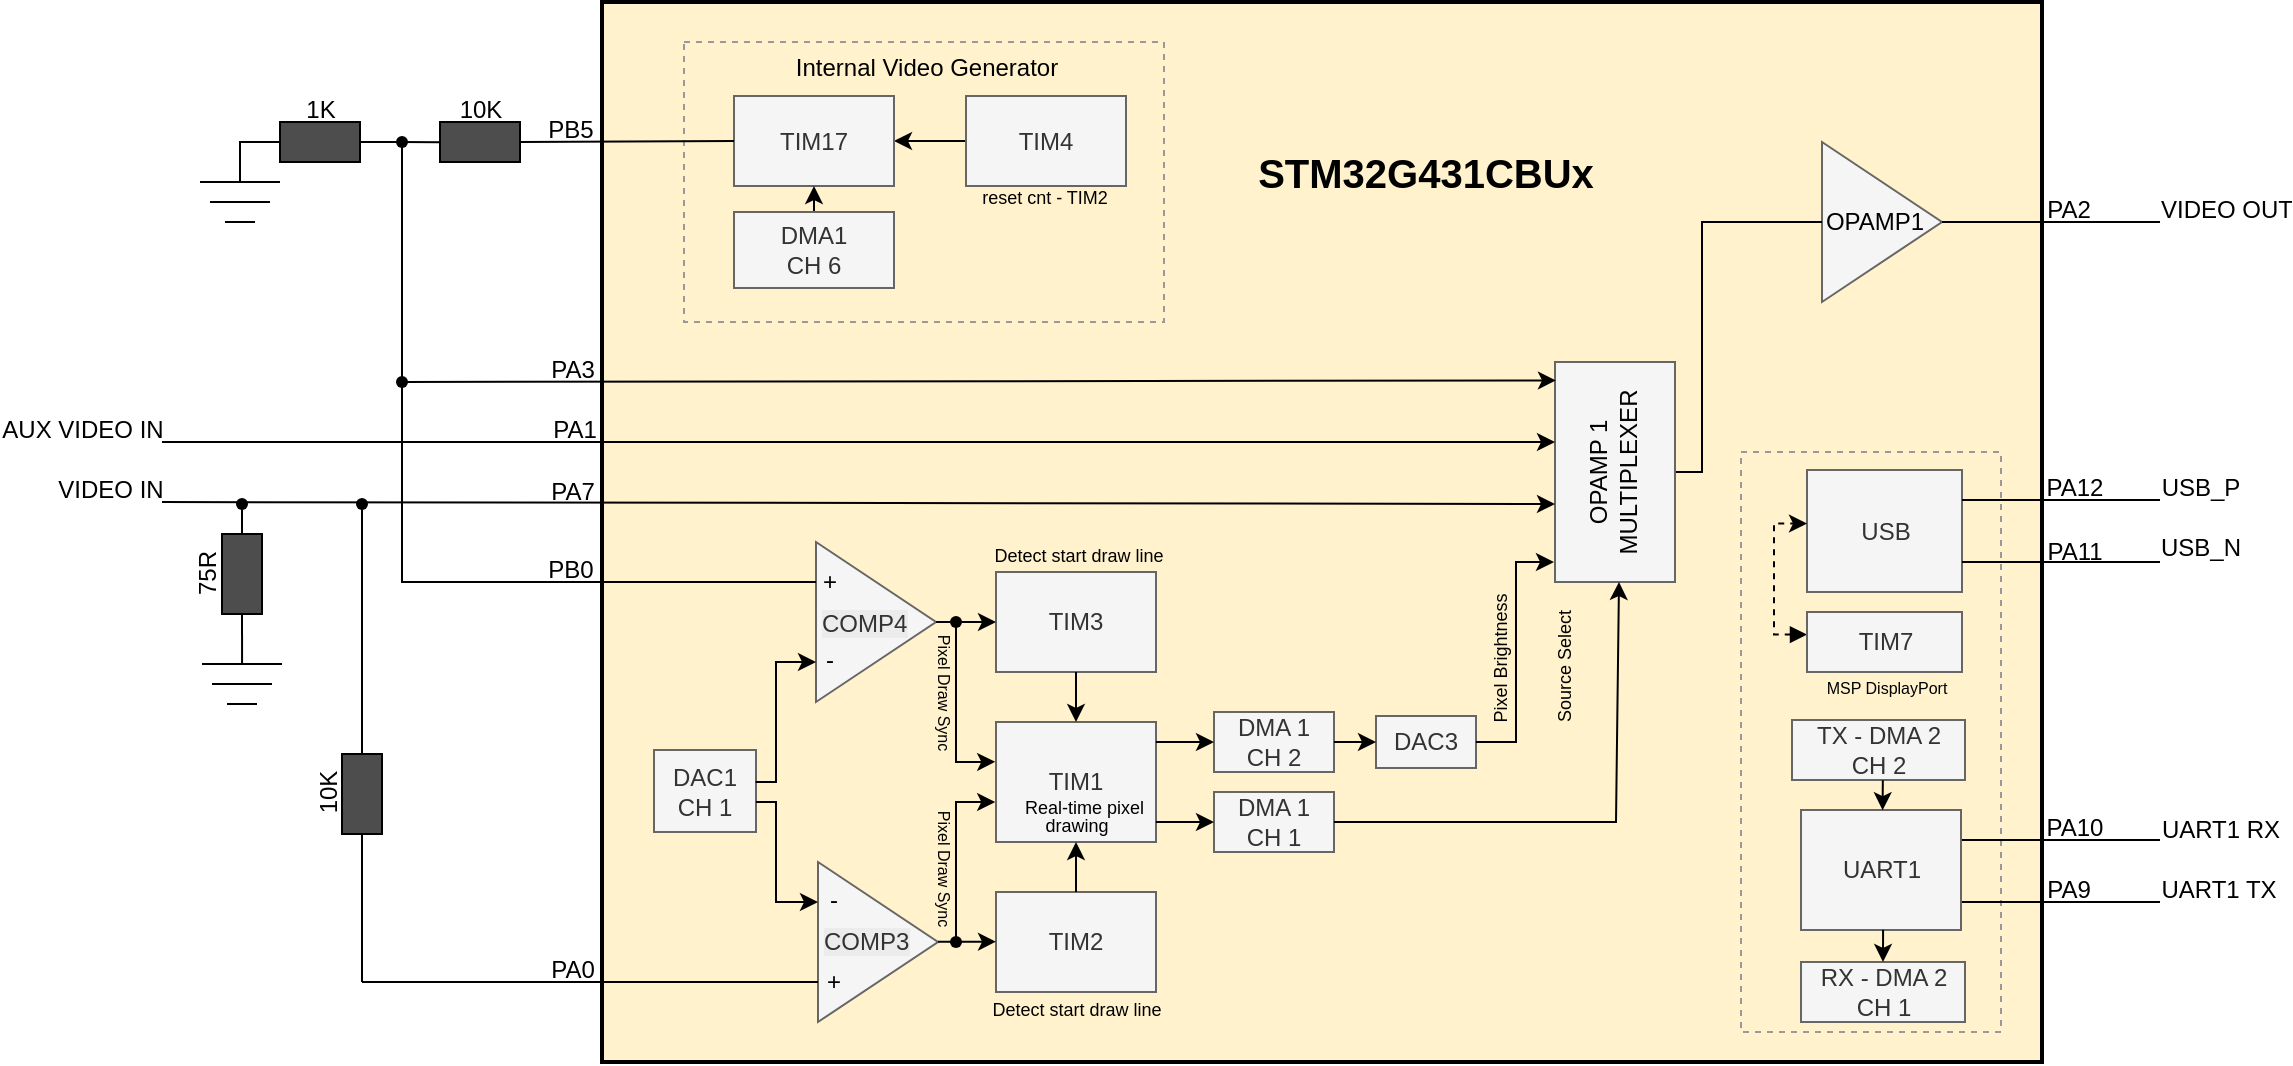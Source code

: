 <mxfile version="28.0.7">
  <diagram name="Сторінка-1" id="RnoYEenXZhXRbXLt9MHL">
    <mxGraphModel dx="1393" dy="711" grid="1" gridSize="10" guides="1" tooltips="1" connect="1" arrows="1" fold="1" page="1" pageScale="1" pageWidth="1169" pageHeight="827" math="0" shadow="0">
      <root>
        <mxCell id="0" />
        <mxCell id="1" parent="0" />
        <mxCell id="lM7Crb1KmYQz_rOv0DsI-85" value="" style="verticalLabelPosition=bottom;verticalAlign=top;html=1;shape=mxgraph.basic.rect;fillColor2=none;strokeWidth=2;size=20;indent=5;fillColor=#fff2cc;strokeColor=default;perimeterSpacing=1;" vertex="1" parent="1">
          <mxGeometry x="309" y="138" width="720" height="530" as="geometry" />
        </mxCell>
        <mxCell id="0qftwhGHWoB4iPAlN3Ee-2" value="&lt;font style=&quot;color: rgb(0, 0, 0); font-size: 20px;&quot;&gt;&lt;b style=&quot;&quot;&gt;STM32G431CBUx&lt;/b&gt;&lt;/font&gt;" style="text;html=1;align=center;verticalAlign=middle;whiteSpace=wrap;rounded=0;" parent="1" vertex="1">
          <mxGeometry x="691" y="208" width="60" height="30" as="geometry" />
        </mxCell>
        <mxCell id="0qftwhGHWoB4iPAlN3Ee-121" value="" style="triangle;whiteSpace=wrap;html=1;fillColor=#f5f5f5;fontColor=#333333;strokeColor=#666666;" parent="1" vertex="1">
          <mxGeometry x="919" y="208" width="60" height="80" as="geometry" />
        </mxCell>
        <mxCell id="0qftwhGHWoB4iPAlN3Ee-122" value="" style="triangle;whiteSpace=wrap;html=1;fillColor=#f5f5f5;fontColor=#333333;strokeColor=#666666;" parent="1" vertex="1">
          <mxGeometry x="416" y="408" width="60" height="80" as="geometry" />
        </mxCell>
        <mxCell id="0qftwhGHWoB4iPAlN3Ee-123" value="" style="triangle;whiteSpace=wrap;html=1;fillColor=#f5f5f5;fontColor=#333333;strokeColor=#666666;" parent="1" vertex="1">
          <mxGeometry x="417" y="568" width="60" height="80" as="geometry" />
        </mxCell>
        <mxCell id="0qftwhGHWoB4iPAlN3Ee-124" value="DAC1&lt;br&gt;CH 1" style="rounded=0;whiteSpace=wrap;html=1;fillColor=#f5f5f5;fontColor=#333333;strokeColor=#666666;" parent="1" vertex="1">
          <mxGeometry x="335" y="512" width="51" height="41" as="geometry" />
        </mxCell>
        <mxCell id="0qftwhGHWoB4iPAlN3Ee-125" value="" style="rounded=0;whiteSpace=wrap;html=1;fillColor=#f5f5f5;fontColor=#333333;strokeColor=#666666;" parent="1" vertex="1">
          <mxGeometry x="785.5" y="318" width="60" height="110" as="geometry" />
        </mxCell>
        <mxCell id="0qftwhGHWoB4iPAlN3Ee-126" value="TIM1" style="rounded=0;whiteSpace=wrap;html=1;fillColor=#f5f5f5;fontColor=#333333;strokeColor=#666666;" parent="1" vertex="1">
          <mxGeometry x="506" y="498" width="80" height="60" as="geometry" />
        </mxCell>
        <mxCell id="0qftwhGHWoB4iPAlN3Ee-127" value="TIM2" style="rounded=0;whiteSpace=wrap;html=1;fillColor=#f5f5f5;fontColor=#333333;strokeColor=#666666;" parent="1" vertex="1">
          <mxGeometry x="506" y="583" width="80" height="50" as="geometry" />
        </mxCell>
        <mxCell id="0qftwhGHWoB4iPAlN3Ee-128" value="TIM3" style="rounded=0;whiteSpace=wrap;html=1;fillColor=#f5f5f5;fontColor=#333333;strokeColor=#666666;" parent="1" vertex="1">
          <mxGeometry x="506" y="423" width="80" height="50" as="geometry" />
        </mxCell>
        <mxCell id="0qftwhGHWoB4iPAlN3Ee-129" value="&lt;font style=&quot;color: rgb(0, 0, 0);&quot;&gt;OPAMP 1 MULTIPLEXER&lt;/font&gt;" style="text;html=1;align=center;verticalAlign=middle;whiteSpace=wrap;rounded=0;rotation=-90;" parent="1" vertex="1">
          <mxGeometry x="773" y="358" width="83" height="30" as="geometry" />
        </mxCell>
        <mxCell id="0qftwhGHWoB4iPAlN3Ee-130" value="DMA 1&lt;br&gt;CH 1" style="rounded=0;whiteSpace=wrap;html=1;fillColor=#f5f5f5;fontColor=#333333;strokeColor=#666666;" parent="1" vertex="1">
          <mxGeometry x="615" y="533" width="60" height="30" as="geometry" />
        </mxCell>
        <mxCell id="0qftwhGHWoB4iPAlN3Ee-131" value="DMA 1&lt;br&gt;CH 2" style="rounded=0;whiteSpace=wrap;html=1;fillColor=#f5f5f5;fontColor=#333333;strokeColor=#666666;" parent="1" vertex="1">
          <mxGeometry x="615" y="493" width="60" height="30" as="geometry" />
        </mxCell>
        <mxCell id="0qftwhGHWoB4iPAlN3Ee-134" value="&lt;span style=&quot;color: rgb(51, 51, 51); font-family: Helvetica; font-size: 12px; font-style: normal; font-variant-ligatures: normal; font-variant-caps: normal; font-weight: 400; letter-spacing: normal; orphans: 2; text-align: center; text-indent: 0px; text-transform: none; widows: 2; word-spacing: 0px; -webkit-text-stroke-width: 0px; white-space: normal; background-color: rgb(236, 236, 236); text-decoration-thickness: initial; text-decoration-style: initial; text-decoration-color: initial; display: inline !important; float: none;&quot;&gt;COMP3&lt;/span&gt;" style="text;whiteSpace=wrap;html=1;" parent="1" vertex="1">
          <mxGeometry x="418" y="594" width="50" height="30" as="geometry" />
        </mxCell>
        <mxCell id="0qftwhGHWoB4iPAlN3Ee-135" value="&lt;span style=&quot;color: rgb(51, 51, 51); font-family: Helvetica; font-size: 12px; font-style: normal; font-variant-ligatures: normal; font-variant-caps: normal; font-weight: 400; letter-spacing: normal; orphans: 2; text-align: center; text-indent: 0px; text-transform: none; widows: 2; word-spacing: 0px; -webkit-text-stroke-width: 0px; white-space: normal; background-color: rgb(236, 236, 236); text-decoration-thickness: initial; text-decoration-style: initial; text-decoration-color: initial; float: none; display: inline !important;&quot;&gt;COMP4&lt;/span&gt;" style="text;whiteSpace=wrap;html=1;" parent="1" vertex="1">
          <mxGeometry x="417" y="435" width="50" height="30" as="geometry" />
        </mxCell>
        <mxCell id="0qftwhGHWoB4iPAlN3Ee-136" value="&lt;font style=&quot;color: rgb(0, 0, 0); font-weight: normal; font-size: 12px;&quot;&gt;OPAMP1&lt;/font&gt;" style="text;strokeColor=none;fillColor=none;html=1;fontSize=24;fontStyle=1;verticalAlign=middle;align=center;" parent="1" vertex="1">
          <mxGeometry x="925" y="234" width="40" height="20" as="geometry" />
        </mxCell>
        <mxCell id="0qftwhGHWoB4iPAlN3Ee-137" value="" style="endArrow=classic;html=1;rounded=0;exitX=1;exitY=0.5;exitDx=0;exitDy=0;entryX=0;entryY=0.5;entryDx=0;entryDy=0;" parent="1" source="0qftwhGHWoB4iPAlN3Ee-122" target="0qftwhGHWoB4iPAlN3Ee-128" edge="1">
          <mxGeometry width="50" height="50" relative="1" as="geometry">
            <mxPoint x="537" y="548" as="sourcePoint" />
            <mxPoint x="557" y="478" as="targetPoint" />
          </mxGeometry>
        </mxCell>
        <mxCell id="0qftwhGHWoB4iPAlN3Ee-138" value="" style="endArrow=classic;html=1;rounded=0;exitX=1;exitY=0.5;exitDx=0;exitDy=0;entryX=0;entryY=0.5;entryDx=0;entryDy=0;" parent="1" edge="1">
          <mxGeometry width="50" height="50" relative="1" as="geometry">
            <mxPoint x="477" y="607.86" as="sourcePoint" />
            <mxPoint x="506" y="607.86" as="targetPoint" />
          </mxGeometry>
        </mxCell>
        <mxCell id="0qftwhGHWoB4iPAlN3Ee-142" value="" style="endArrow=classic;html=1;rounded=0;exitX=1;exitY=0.5;exitDx=0;exitDy=0;entryX=0;entryY=0.5;entryDx=0;entryDy=0;" parent="1" edge="1">
          <mxGeometry width="50" height="50" relative="1" as="geometry">
            <mxPoint x="586" y="508" as="sourcePoint" />
            <mxPoint x="615" y="508" as="targetPoint" />
            <Array as="points">
              <mxPoint x="606" y="508" />
            </Array>
          </mxGeometry>
        </mxCell>
        <mxCell id="0qftwhGHWoB4iPAlN3Ee-143" value="" style="endArrow=classic;html=1;rounded=0;exitX=1;exitY=0.5;exitDx=0;exitDy=0;entryX=0;entryY=0.5;entryDx=0;entryDy=0;" parent="1" edge="1">
          <mxGeometry width="50" height="50" relative="1" as="geometry">
            <mxPoint x="586" y="548" as="sourcePoint" />
            <mxPoint x="615" y="548" as="targetPoint" />
          </mxGeometry>
        </mxCell>
        <mxCell id="0qftwhGHWoB4iPAlN3Ee-144" value="DAC3" style="rounded=0;whiteSpace=wrap;html=1;fillColor=#f5f5f5;fontColor=#333333;strokeColor=#666666;" parent="1" vertex="1">
          <mxGeometry x="696" y="495" width="50" height="26" as="geometry" />
        </mxCell>
        <mxCell id="lM7Crb1KmYQz_rOv0DsI-1" style="edgeStyle=orthogonalEdgeStyle;rounded=0;orthogonalLoop=1;jettySize=auto;html=1;entryX=0;entryY=0.5;entryDx=0;entryDy=0;endArrow=none;startFill=1;startArrow=classic;strokeColor=#000000;" edge="1" parent="1" source="lM7Crb1KmYQz_rOv0DsI-3" target="lM7Crb1KmYQz_rOv0DsI-6">
          <mxGeometry relative="1" as="geometry" />
        </mxCell>
        <mxCell id="lM7Crb1KmYQz_rOv0DsI-2" value="" style="rounded=0;whiteSpace=wrap;html=1;fillColor=none;strokeColor=#999999;dashed=1;" vertex="1" parent="1">
          <mxGeometry x="350" y="158" width="240" height="140" as="geometry" />
        </mxCell>
        <mxCell id="lM7Crb1KmYQz_rOv0DsI-3" value="TIM17" style="rounded=0;whiteSpace=wrap;html=1;fillColor=#f5f5f5;fontColor=#333333;strokeColor=#666666;" vertex="1" parent="1">
          <mxGeometry x="375" y="185" width="80" height="45" as="geometry" />
        </mxCell>
        <mxCell id="lM7Crb1KmYQz_rOv0DsI-4" value="&lt;font style=&quot;color: rgb(0, 0, 0); font-weight: normal; font-size: 12px;&quot;&gt;Internal Video Generator&lt;/font&gt;" style="text;strokeColor=none;fillColor=none;html=1;fontSize=24;fontStyle=1;verticalAlign=middle;align=center;" vertex="1" parent="1">
          <mxGeometry x="451" y="157" width="40" height="20" as="geometry" />
        </mxCell>
        <mxCell id="lM7Crb1KmYQz_rOv0DsI-6" value="TIM4" style="rounded=0;whiteSpace=wrap;html=1;fillColor=#f5f5f5;fontColor=#333333;strokeColor=#666666;" vertex="1" parent="1">
          <mxGeometry x="491" y="185" width="80" height="45" as="geometry" />
        </mxCell>
        <mxCell id="lM7Crb1KmYQz_rOv0DsI-9" value="&lt;div&gt;&lt;font style=&quot;font-size: 9px;&quot; color=&quot;#000000&quot;&gt;&lt;span style=&quot;font-weight: 400;&quot;&gt;reset cnt - TIM2&lt;/span&gt;&lt;/font&gt;&lt;/div&gt;" style="text;strokeColor=none;fillColor=none;html=1;fontSize=24;fontStyle=1;verticalAlign=middle;align=center;rotation=0;" vertex="1" parent="1">
          <mxGeometry x="475" y="222" width="110" height="18" as="geometry" />
        </mxCell>
        <mxCell id="lM7Crb1KmYQz_rOv0DsI-10" style="edgeStyle=orthogonalEdgeStyle;rounded=0;orthogonalLoop=1;jettySize=auto;html=1;exitX=0.5;exitY=0;exitDx=0;exitDy=0;entryX=0.5;entryY=1;entryDx=0;entryDy=0;strokeColor=#000000;" edge="1" parent="1" source="lM7Crb1KmYQz_rOv0DsI-11" target="lM7Crb1KmYQz_rOv0DsI-3">
          <mxGeometry relative="1" as="geometry" />
        </mxCell>
        <mxCell id="lM7Crb1KmYQz_rOv0DsI-11" value="DMA1&lt;br&gt;CH 6" style="rounded=0;whiteSpace=wrap;html=1;fillColor=#f5f5f5;fontColor=#333333;strokeColor=#666666;" vertex="1" parent="1">
          <mxGeometry x="375" y="243" width="80" height="38" as="geometry" />
        </mxCell>
        <mxCell id="lM7Crb1KmYQz_rOv0DsI-12" style="edgeStyle=orthogonalEdgeStyle;rounded=0;orthogonalLoop=1;jettySize=auto;html=1;exitX=0.5;exitY=0;exitDx=0;exitDy=0;strokeColor=#000000;endArrow=none;startFill=0;" edge="1" parent="1" source="lM7Crb1KmYQz_rOv0DsI-14">
          <mxGeometry relative="1" as="geometry">
            <mxPoint x="228" y="208.143" as="targetPoint" />
          </mxGeometry>
        </mxCell>
        <mxCell id="lM7Crb1KmYQz_rOv0DsI-13" style="edgeStyle=orthogonalEdgeStyle;rounded=0;orthogonalLoop=1;jettySize=auto;html=1;exitX=0.5;exitY=1;exitDx=0;exitDy=0;strokeColor=#000000;endArrow=none;startFill=0;entryX=0.498;entryY=0.429;entryDx=0;entryDy=0;entryPerimeter=0;" edge="1" parent="1" source="lM7Crb1KmYQz_rOv0DsI-14" target="lM7Crb1KmYQz_rOv0DsI-18">
          <mxGeometry relative="1" as="geometry">
            <mxPoint x="128" y="227" as="targetPoint" />
            <Array as="points">
              <mxPoint x="128" y="208" />
              <mxPoint x="128" y="228" />
              <mxPoint x="128" y="228" />
            </Array>
          </mxGeometry>
        </mxCell>
        <mxCell id="lM7Crb1KmYQz_rOv0DsI-14" value="" style="rounded=0;whiteSpace=wrap;html=1;fillColor=#4D4D4D;direction=south;strokeColor=#000000;" vertex="1" parent="1">
          <mxGeometry x="148" y="198" width="40" height="20" as="geometry" />
        </mxCell>
        <mxCell id="lM7Crb1KmYQz_rOv0DsI-15" value="&lt;font style=&quot;color: rgb(0, 0, 0); font-weight: normal; font-size: 12px;&quot;&gt;1K&lt;/font&gt;" style="text;strokeColor=none;fillColor=none;html=1;fontSize=24;fontStyle=1;verticalAlign=middle;align=center;rotation=0;" vertex="1" parent="1">
          <mxGeometry x="148" y="178" width="40" height="20" as="geometry" />
        </mxCell>
        <mxCell id="lM7Crb1KmYQz_rOv0DsI-16" value="" style="rounded=0;whiteSpace=wrap;html=1;fillColor=#4D4D4D;direction=south;strokeColor=#000000;" vertex="1" parent="1">
          <mxGeometry x="228" y="198" width="40" height="20" as="geometry" />
        </mxCell>
        <mxCell id="lM7Crb1KmYQz_rOv0DsI-17" value="&lt;font style=&quot;color: rgb(0, 0, 0); font-weight: normal; font-size: 12px;&quot;&gt;10K&lt;/font&gt;" style="text;strokeColor=none;fillColor=none;html=1;fontSize=24;fontStyle=1;verticalAlign=middle;align=center;rotation=0;" vertex="1" parent="1">
          <mxGeometry x="228" y="178" width="40" height="20" as="geometry" />
        </mxCell>
        <mxCell id="lM7Crb1KmYQz_rOv0DsI-18" value="" style="line;strokeWidth=1;html=1;fillColor=#000000;strokeColor=#000000;" vertex="1" parent="1">
          <mxGeometry x="108" y="227" width="40" height="2" as="geometry" />
        </mxCell>
        <mxCell id="lM7Crb1KmYQz_rOv0DsI-19" value="" style="line;strokeWidth=1;html=1;fillColor=#000000;strokeColor=#000000;" vertex="1" parent="1">
          <mxGeometry x="113" y="237" width="30" height="2" as="geometry" />
        </mxCell>
        <mxCell id="lM7Crb1KmYQz_rOv0DsI-20" value="" style="line;strokeWidth=1;html=1;fillColor=#000000;strokeColor=#000000;" vertex="1" parent="1">
          <mxGeometry x="120.5" y="247" width="15" height="2" as="geometry" />
        </mxCell>
        <mxCell id="lM7Crb1KmYQz_rOv0DsI-21" value="" style="shape=waypoint;sketch=0;size=6;pointerEvents=1;points=[];fillColor=none;resizable=0;rotatable=0;perimeter=centerPerimeter;snapToPoint=1;fontColor=#000000;strokeColor=#000000;" vertex="1" parent="1">
          <mxGeometry x="199" y="198" width="20" height="20" as="geometry" />
        </mxCell>
        <mxCell id="lM7Crb1KmYQz_rOv0DsI-23" value="" style="endArrow=classic;html=1;rounded=0;entryX=0.008;entryY=0.22;entryDx=0;entryDy=0;entryPerimeter=0;" edge="1" parent="1" source="lM7Crb1KmYQz_rOv0DsI-24">
          <mxGeometry width="50" height="50" relative="1" as="geometry">
            <mxPoint x="187" y="328" as="sourcePoint" />
            <mxPoint x="785.98" y="327.2" as="targetPoint" />
          </mxGeometry>
        </mxCell>
        <mxCell id="lM7Crb1KmYQz_rOv0DsI-28" value="" style="endArrow=none;html=1;rounded=0;exitDx=0;exitDy=0;exitPerimeter=0;endFill=0;" edge="1" parent="1" source="lM7Crb1KmYQz_rOv0DsI-24">
          <mxGeometry width="50" height="50" relative="1" as="geometry">
            <mxPoint x="167" y="208" as="sourcePoint" />
            <mxPoint x="209" y="328" as="targetPoint" />
            <Array as="points" />
          </mxGeometry>
        </mxCell>
        <mxCell id="lM7Crb1KmYQz_rOv0DsI-31" value="" style="endArrow=classic;html=1;rounded=0;entryX=0.008;entryY=0.22;entryDx=0;entryDy=0;entryPerimeter=0;" edge="1" parent="1">
          <mxGeometry width="50" height="50" relative="1" as="geometry">
            <mxPoint x="89" y="388" as="sourcePoint" />
            <mxPoint x="785.5" y="389" as="targetPoint" />
          </mxGeometry>
        </mxCell>
        <mxCell id="lM7Crb1KmYQz_rOv0DsI-32" value="" style="endArrow=none;html=1;rounded=0;exitX=0;exitY=0.25;exitDx=0;exitDy=0;entryX=1.005;entryY=0.548;entryDx=0;entryDy=0;entryPerimeter=0;" edge="1" parent="1" source="0qftwhGHWoB4iPAlN3Ee-122" target="lM7Crb1KmYQz_rOv0DsI-24">
          <mxGeometry width="50" height="50" relative="1" as="geometry">
            <mxPoint x="416" y="448" as="sourcePoint" />
            <mxPoint x="199" y="328" as="targetPoint" />
            <Array as="points">
              <mxPoint x="209" y="428" />
              <mxPoint x="209" y="378" />
            </Array>
          </mxGeometry>
        </mxCell>
        <mxCell id="lM7Crb1KmYQz_rOv0DsI-33" value="" style="endArrow=classic;html=1;rounded=0;entryX=0.008;entryY=0.22;entryDx=0;entryDy=0;entryPerimeter=0;" edge="1" parent="1">
          <mxGeometry width="50" height="50" relative="1" as="geometry">
            <mxPoint x="89" y="358" as="sourcePoint" />
            <mxPoint x="785.5" y="358" as="targetPoint" />
          </mxGeometry>
        </mxCell>
        <mxCell id="lM7Crb1KmYQz_rOv0DsI-34" value="&lt;font style=&quot;color: rgb(0, 0, 0); font-weight: normal; font-size: 12px;&quot;&gt;VIDEO IN&lt;/font&gt;" style="text;strokeColor=none;fillColor=none;html=1;fontSize=24;fontStyle=1;verticalAlign=middle;align=center;" vertex="1" parent="1">
          <mxGeometry x="43" y="368" width="40" height="20" as="geometry" />
        </mxCell>
        <mxCell id="lM7Crb1KmYQz_rOv0DsI-35" value="" style="endArrow=classic;html=1;rounded=0;exitX=1;exitY=0.5;exitDx=0;exitDy=0;" edge="1" parent="1" source="0qftwhGHWoB4iPAlN3Ee-144">
          <mxGeometry width="50" height="50" relative="1" as="geometry">
            <mxPoint x="546" y="448" as="sourcePoint" />
            <mxPoint x="785" y="418" as="targetPoint" />
            <Array as="points">
              <mxPoint x="766" y="508" />
              <mxPoint x="766" y="418" />
            </Array>
          </mxGeometry>
        </mxCell>
        <mxCell id="lM7Crb1KmYQz_rOv0DsI-37" value="" style="endArrow=none;html=1;rounded=0;endFill=0;entryX=0;entryY=0.5;entryDx=0;entryDy=0;" edge="1" parent="1" target="0qftwhGHWoB4iPAlN3Ee-121">
          <mxGeometry width="50" height="50" relative="1" as="geometry">
            <mxPoint x="846" y="373" as="sourcePoint" />
            <mxPoint x="865" y="373" as="targetPoint" />
            <Array as="points">
              <mxPoint x="859" y="373" />
              <mxPoint x="859" y="248" />
            </Array>
          </mxGeometry>
        </mxCell>
        <mxCell id="lM7Crb1KmYQz_rOv0DsI-38" value="&lt;font style=&quot;color: rgb(0, 0, 0); font-weight: normal; font-size: 12px;&quot;&gt;AUX VIDEO IN&lt;/font&gt;" style="text;strokeColor=none;fillColor=none;html=1;fontSize=24;fontStyle=1;verticalAlign=middle;align=center;" vertex="1" parent="1">
          <mxGeometry x="29" y="338" width="40" height="20" as="geometry" />
        </mxCell>
        <mxCell id="lM7Crb1KmYQz_rOv0DsI-39" value="" style="endArrow=none;html=1;rounded=0;entryX=0;entryY=0.5;entryDx=0;entryDy=0;exitX=0.5;exitY=0;exitDx=0;exitDy=0;" edge="1" parent="1" source="lM7Crb1KmYQz_rOv0DsI-16" target="lM7Crb1KmYQz_rOv0DsI-3">
          <mxGeometry width="50" height="50" relative="1" as="geometry">
            <mxPoint x="456" y="278" as="sourcePoint" />
            <mxPoint x="506" y="228" as="targetPoint" />
          </mxGeometry>
        </mxCell>
        <mxCell id="lM7Crb1KmYQz_rOv0DsI-42" value="" style="endArrow=classic;html=1;rounded=0;exitX=0.5;exitY=1;exitDx=0;exitDy=0;entryX=0.5;entryY=0;entryDx=0;entryDy=0;" edge="1" parent="1" source="0qftwhGHWoB4iPAlN3Ee-128" target="0qftwhGHWoB4iPAlN3Ee-126">
          <mxGeometry width="50" height="50" relative="1" as="geometry">
            <mxPoint x="506" y="538" as="sourcePoint" />
            <mxPoint x="556" y="488" as="targetPoint" />
          </mxGeometry>
        </mxCell>
        <mxCell id="lM7Crb1KmYQz_rOv0DsI-43" value="" style="endArrow=classic;html=1;rounded=0;entryX=0.5;entryY=1;entryDx=0;entryDy=0;exitX=0.5;exitY=0;exitDx=0;exitDy=0;" edge="1" parent="1" source="0qftwhGHWoB4iPAlN3Ee-127" target="0qftwhGHWoB4iPAlN3Ee-126">
          <mxGeometry width="50" height="50" relative="1" as="geometry">
            <mxPoint x="546" y="578" as="sourcePoint" />
            <mxPoint x="556" y="543" as="targetPoint" />
          </mxGeometry>
        </mxCell>
        <mxCell id="lM7Crb1KmYQz_rOv0DsI-44" value="" style="endArrow=classic;html=1;rounded=0;entryX=-0.005;entryY=0.332;entryDx=0;entryDy=0;entryPerimeter=0;" edge="1" parent="1" target="0qftwhGHWoB4iPAlN3Ee-126">
          <mxGeometry width="50" height="50" relative="1" as="geometry">
            <mxPoint x="486" y="448" as="sourcePoint" />
            <mxPoint x="486" y="508" as="targetPoint" />
            <Array as="points">
              <mxPoint x="486" y="518" />
            </Array>
          </mxGeometry>
        </mxCell>
        <mxCell id="lM7Crb1KmYQz_rOv0DsI-46" value="" style="shape=waypoint;sketch=0;size=6;pointerEvents=1;points=[];fillColor=none;resizable=0;rotatable=0;perimeter=centerPerimeter;snapToPoint=1;fontColor=#000000;strokeColor=#000000;" vertex="1" parent="1">
          <mxGeometry x="476" y="438" width="20" height="20" as="geometry" />
        </mxCell>
        <mxCell id="lM7Crb1KmYQz_rOv0DsI-48" value="" style="endArrow=classic;html=1;rounded=0;entryX=-0.005;entryY=0.667;entryDx=0;entryDy=0;entryPerimeter=0;" edge="1" parent="1" target="0qftwhGHWoB4iPAlN3Ee-126">
          <mxGeometry width="50" height="50" relative="1" as="geometry">
            <mxPoint x="486" y="608" as="sourcePoint" />
            <mxPoint x="506" y="578" as="targetPoint" />
            <Array as="points">
              <mxPoint x="486" y="538" />
            </Array>
          </mxGeometry>
        </mxCell>
        <mxCell id="lM7Crb1KmYQz_rOv0DsI-49" value="" style="shape=waypoint;sketch=0;size=6;pointerEvents=1;points=[];fillColor=none;resizable=0;rotatable=0;perimeter=centerPerimeter;snapToPoint=1;fontColor=#000000;strokeColor=#000000;" vertex="1" parent="1">
          <mxGeometry x="476" y="598" width="20" height="20" as="geometry" />
        </mxCell>
        <mxCell id="lM7Crb1KmYQz_rOv0DsI-50" value="" style="endArrow=classic;html=1;rounded=0;entryX=0;entryY=0.5;entryDx=0;entryDy=0;exitX=1;exitY=0.5;exitDx=0;exitDy=0;" edge="1" parent="1" source="0qftwhGHWoB4iPAlN3Ee-131" target="0qftwhGHWoB4iPAlN3Ee-144">
          <mxGeometry width="50" height="50" relative="1" as="geometry">
            <mxPoint x="636" y="538" as="sourcePoint" />
            <mxPoint x="686" y="488" as="targetPoint" />
          </mxGeometry>
        </mxCell>
        <mxCell id="lM7Crb1KmYQz_rOv0DsI-53" value="" style="endArrow=classic;html=1;rounded=0;exitX=0.997;exitY=0.391;exitDx=0;exitDy=0;exitPerimeter=0;" edge="1" parent="1" source="0qftwhGHWoB4iPAlN3Ee-124">
          <mxGeometry width="50" height="50" relative="1" as="geometry">
            <mxPoint x="386" y="518" as="sourcePoint" />
            <mxPoint x="416" y="468" as="targetPoint" />
            <Array as="points">
              <mxPoint x="396" y="528" />
              <mxPoint x="396" y="468" />
            </Array>
          </mxGeometry>
        </mxCell>
        <mxCell id="lM7Crb1KmYQz_rOv0DsI-54" value="" style="endArrow=classic;html=1;rounded=0;exitX=1.001;exitY=0.634;exitDx=0;exitDy=0;entryX=0;entryY=0.25;entryDx=0;entryDy=0;exitPerimeter=0;" edge="1" parent="1" source="0qftwhGHWoB4iPAlN3Ee-124" target="0qftwhGHWoB4iPAlN3Ee-123">
          <mxGeometry width="50" height="50" relative="1" as="geometry">
            <mxPoint x="406" y="588" as="sourcePoint" />
            <mxPoint x="416" y="588" as="targetPoint" />
            <Array as="points">
              <mxPoint x="396" y="538" />
              <mxPoint x="396" y="588" />
            </Array>
          </mxGeometry>
        </mxCell>
        <mxCell id="lM7Crb1KmYQz_rOv0DsI-57" value="" style="rounded=0;whiteSpace=wrap;html=1;fillColor=none;strokeColor=#999999;dashed=1;" vertex="1" parent="1">
          <mxGeometry x="878.5" y="363" width="130" height="290" as="geometry" />
        </mxCell>
        <mxCell id="lM7Crb1KmYQz_rOv0DsI-59" value="UART1" style="rounded=0;whiteSpace=wrap;html=1;fillColor=#f5f5f5;fontColor=#333333;strokeColor=#666666;" vertex="1" parent="1">
          <mxGeometry x="908.5" y="542" width="80" height="60" as="geometry" />
        </mxCell>
        <mxCell id="lM7Crb1KmYQz_rOv0DsI-61" value="TX - DMA 2&lt;br&gt;CH 2" style="rounded=0;whiteSpace=wrap;html=1;fillColor=#f5f5f5;fontColor=#333333;strokeColor=#666666;" vertex="1" parent="1">
          <mxGeometry x="904" y="497" width="86.5" height="30" as="geometry" />
        </mxCell>
        <mxCell id="lM7Crb1KmYQz_rOv0DsI-62" value="RX - DMA 2&lt;br&gt;CH 1" style="rounded=0;whiteSpace=wrap;html=1;fillColor=#f5f5f5;fontColor=#333333;strokeColor=#666666;" vertex="1" parent="1">
          <mxGeometry x="908.5" y="618" width="82" height="30" as="geometry" />
        </mxCell>
        <mxCell id="lM7Crb1KmYQz_rOv0DsI-63" value="" style="line;strokeWidth=1;html=1;fillColor=#000000;strokeColor=#000000;" vertex="1" parent="1">
          <mxGeometry x="989" y="556" width="99" height="2" as="geometry" />
        </mxCell>
        <mxCell id="lM7Crb1KmYQz_rOv0DsI-64" value="" style="line;strokeWidth=1;html=1;fillColor=#000000;strokeColor=#000000;" vertex="1" parent="1">
          <mxGeometry x="989" y="587" width="99" height="2" as="geometry" />
        </mxCell>
        <mxCell id="lM7Crb1KmYQz_rOv0DsI-65" value="&lt;font style=&quot;color: rgb(0, 0, 0); font-weight: normal; font-size: 12px;&quot;&gt;UART1 RX&lt;/font&gt;" style="text;strokeColor=none;fillColor=none;html=1;fontSize=24;fontStyle=1;verticalAlign=middle;align=center;" vertex="1" parent="1">
          <mxGeometry x="1097.5" y="538" width="40" height="20" as="geometry" />
        </mxCell>
        <mxCell id="lM7Crb1KmYQz_rOv0DsI-66" value="&lt;font style=&quot;color: rgb(0, 0, 0); font-weight: normal; font-size: 12px;&quot;&gt;UART1 TX&lt;/font&gt;" style="text;strokeColor=none;fillColor=none;html=1;fontSize=24;fontStyle=1;verticalAlign=middle;align=center;" vertex="1" parent="1">
          <mxGeometry x="1096.5" y="568" width="40" height="20" as="geometry" />
        </mxCell>
        <mxCell id="lM7Crb1KmYQz_rOv0DsI-67" value="&lt;font style=&quot;font-size: 8px;&quot; color=&quot;#000000&quot;&gt;&lt;span style=&quot;font-weight: 400;&quot;&gt;MSP DisplayPort&lt;/span&gt;&lt;/font&gt;" style="text;strokeColor=none;fillColor=none;html=1;fontSize=24;fontStyle=1;verticalAlign=middle;align=center;rotation=0;" vertex="1" parent="1">
          <mxGeometry x="917.5" y="462" width="66" height="28" as="geometry" />
        </mxCell>
        <mxCell id="lM7Crb1KmYQz_rOv0DsI-68" value="USB" style="rounded=0;whiteSpace=wrap;html=1;fillColor=#f5f5f5;fontColor=#333333;strokeColor=#666666;" vertex="1" parent="1">
          <mxGeometry x="911.5" y="372" width="77.5" height="61" as="geometry" />
        </mxCell>
        <mxCell id="lM7Crb1KmYQz_rOv0DsI-69" value="" style="line;strokeWidth=1;html=1;fillColor=#000000;strokeColor=#000000;" vertex="1" parent="1">
          <mxGeometry x="989" y="386" width="99" height="2" as="geometry" />
        </mxCell>
        <mxCell id="lM7Crb1KmYQz_rOv0DsI-70" value="" style="line;strokeWidth=1;html=1;fillColor=#000000;strokeColor=#000000;" vertex="1" parent="1">
          <mxGeometry x="989" y="417" width="99" height="2" as="geometry" />
        </mxCell>
        <mxCell id="lM7Crb1KmYQz_rOv0DsI-71" style="edgeStyle=orthogonalEdgeStyle;rounded=0;orthogonalLoop=1;jettySize=auto;html=1;exitX=0;exitY=0.5;exitDx=0;exitDy=0;entryX=0;entryY=0.5;entryDx=0;entryDy=0;strokeColor=#000000;startArrow=block;startFill=1;dashed=1;" edge="1" parent="1">
          <mxGeometry relative="1" as="geometry">
            <Array as="points">
              <mxPoint x="895" y="455.25" />
              <mxPoint x="895" y="398.25" />
            </Array>
            <mxPoint x="911.5" y="454.25" as="sourcePoint" />
            <mxPoint x="911.5" y="398.75" as="targetPoint" />
          </mxGeometry>
        </mxCell>
        <mxCell id="lM7Crb1KmYQz_rOv0DsI-72" value="TIM7" style="rounded=0;whiteSpace=wrap;html=1;fillColor=#f5f5f5;fontColor=#333333;strokeColor=#666666;" vertex="1" parent="1">
          <mxGeometry x="911.5" y="443" width="77.5" height="30" as="geometry" />
        </mxCell>
        <mxCell id="lM7Crb1KmYQz_rOv0DsI-73" value="&lt;font style=&quot;color: rgb(0, 0, 0); font-weight: normal; font-size: 12px;&quot;&gt;USB_P&lt;/font&gt;" style="text;strokeColor=none;fillColor=none;html=1;fontSize=24;fontStyle=1;verticalAlign=middle;align=center;" vertex="1" parent="1">
          <mxGeometry x="1088" y="367" width="40" height="20" as="geometry" />
        </mxCell>
        <mxCell id="lM7Crb1KmYQz_rOv0DsI-74" value="&lt;font style=&quot;color: rgb(0, 0, 0); font-weight: normal; font-size: 12px;&quot;&gt;USB_N&lt;/font&gt;" style="text;strokeColor=none;fillColor=none;html=1;fontSize=24;fontStyle=1;verticalAlign=middle;align=center;" vertex="1" parent="1">
          <mxGeometry x="1088" y="397" width="40" height="20" as="geometry" />
        </mxCell>
        <mxCell id="lM7Crb1KmYQz_rOv0DsI-75" value="" style="endArrow=none;html=1;rounded=0;exitX=1;exitY=0.5;exitDx=0;exitDy=0;" edge="1" parent="1" source="0qftwhGHWoB4iPAlN3Ee-121">
          <mxGeometry width="50" height="50" relative="1" as="geometry">
            <mxPoint x="905" y="348" as="sourcePoint" />
            <mxPoint x="1088" y="248" as="targetPoint" />
          </mxGeometry>
        </mxCell>
        <mxCell id="lM7Crb1KmYQz_rOv0DsI-77" value="&lt;font style=&quot;color: rgb(0, 0, 0); font-weight: normal; font-size: 12px;&quot;&gt;VIDEO OUT&lt;/font&gt;" style="text;strokeColor=none;fillColor=none;html=1;fontSize=24;fontStyle=1;verticalAlign=middle;align=center;" vertex="1" parent="1">
          <mxGeometry x="1100.5" y="228" width="40" height="20" as="geometry" />
        </mxCell>
        <mxCell id="lM7Crb1KmYQz_rOv0DsI-78" value="&lt;font style=&quot;color: rgb(0, 0, 0); font-weight: normal; font-size: 12px;&quot;&gt;PB5&lt;/font&gt;" style="text;strokeColor=none;fillColor=none;html=1;fontSize=24;fontStyle=1;verticalAlign=middle;align=center;" vertex="1" parent="1">
          <mxGeometry x="273" y="188" width="40" height="20" as="geometry" />
        </mxCell>
        <mxCell id="lM7Crb1KmYQz_rOv0DsI-81" value="" style="endArrow=classic;html=1;rounded=0;entryX=0.51;entryY=0.002;entryDx=0;entryDy=0;entryPerimeter=0;exitX=0.525;exitY=1.004;exitDx=0;exitDy=0;exitPerimeter=0;" edge="1" parent="1" source="lM7Crb1KmYQz_rOv0DsI-61" target="lM7Crb1KmYQz_rOv0DsI-59">
          <mxGeometry width="50" height="50" relative="1" as="geometry">
            <mxPoint x="914" y="582" as="sourcePoint" />
            <mxPoint x="964" y="532" as="targetPoint" />
          </mxGeometry>
        </mxCell>
        <mxCell id="lM7Crb1KmYQz_rOv0DsI-92" style="edgeStyle=orthogonalEdgeStyle;rounded=0;orthogonalLoop=1;jettySize=auto;html=1;endArrow=none;startFill=0;strokeColor=#000000;exitX=0.5;exitY=0;exitDx=0;exitDy=0;entryX=0.501;entryY=0.531;entryDx=0;entryDy=0;entryPerimeter=0;" edge="1" parent="1" source="lM7Crb1KmYQz_rOv0DsI-94" target="lM7Crb1KmYQz_rOv0DsI-95">
          <mxGeometry relative="1" as="geometry">
            <mxPoint x="129" y="467" as="targetPoint" />
            <mxPoint x="129.0" y="452" as="sourcePoint" />
          </mxGeometry>
        </mxCell>
        <mxCell id="lM7Crb1KmYQz_rOv0DsI-93" style="edgeStyle=orthogonalEdgeStyle;rounded=0;orthogonalLoop=1;jettySize=auto;html=1;strokeColor=#000000;endArrow=none;startFill=0;" edge="1" parent="1" source="lM7Crb1KmYQz_rOv0DsI-94">
          <mxGeometry relative="1" as="geometry">
            <mxPoint x="129" y="389" as="targetPoint" />
            <Array as="points">
              <mxPoint x="129" y="389" />
              <mxPoint x="129" y="389" />
            </Array>
          </mxGeometry>
        </mxCell>
        <mxCell id="lM7Crb1KmYQz_rOv0DsI-94" value="" style="rounded=0;whiteSpace=wrap;html=1;fillColor=#4D4D4D;direction=west;strokeColor=#000000;" vertex="1" parent="1">
          <mxGeometry x="119" y="404" width="20" height="40" as="geometry" />
        </mxCell>
        <mxCell id="lM7Crb1KmYQz_rOv0DsI-95" value="" style="line;strokeWidth=1;html=1;fillColor=#000000;strokeColor=#000000;" vertex="1" parent="1">
          <mxGeometry x="109" y="468" width="40" height="2" as="geometry" />
        </mxCell>
        <mxCell id="lM7Crb1KmYQz_rOv0DsI-96" value="" style="line;strokeWidth=1;html=1;fillColor=#000000;strokeColor=#000000;" vertex="1" parent="1">
          <mxGeometry x="114" y="478" width="30" height="2" as="geometry" />
        </mxCell>
        <mxCell id="lM7Crb1KmYQz_rOv0DsI-97" value="" style="line;strokeWidth=1;html=1;fillColor=#000000;strokeColor=#000000;" vertex="1" parent="1">
          <mxGeometry x="121.5" y="488" width="15" height="2" as="geometry" />
        </mxCell>
        <mxCell id="lM7Crb1KmYQz_rOv0DsI-98" value="" style="shape=waypoint;sketch=0;size=6;pointerEvents=1;points=[];fillColor=none;resizable=0;rotatable=0;perimeter=centerPerimeter;snapToPoint=1;fontColor=#000000;strokeColor=#000000;" vertex="1" parent="1">
          <mxGeometry x="119" y="379" width="20" height="20" as="geometry" />
        </mxCell>
        <mxCell id="lM7Crb1KmYQz_rOv0DsI-101" value="" style="rounded=0;whiteSpace=wrap;html=1;fillColor=#4D4D4D;direction=west;strokeColor=#000000;" vertex="1" parent="1">
          <mxGeometry x="179" y="514" width="20" height="40" as="geometry" />
        </mxCell>
        <mxCell id="lM7Crb1KmYQz_rOv0DsI-102" value="&lt;font style=&quot;color: rgb(0, 0, 0); font-weight: normal; font-size: 12px;&quot;&gt;10K&lt;/font&gt;" style="text;strokeColor=none;fillColor=none;html=1;fontSize=24;fontStyle=1;verticalAlign=middle;align=center;rotation=270;" vertex="1" parent="1">
          <mxGeometry x="148.5" y="524" width="40" height="20" as="geometry" />
        </mxCell>
        <mxCell id="lM7Crb1KmYQz_rOv0DsI-105" value="" style="endArrow=none;html=1;rounded=0;exitX=0.5;exitY=1;exitDx=0;exitDy=0;" edge="1" parent="1" source="lM7Crb1KmYQz_rOv0DsI-101" target="lM7Crb1KmYQz_rOv0DsI-104">
          <mxGeometry width="50" height="50" relative="1" as="geometry">
            <mxPoint x="149" y="528" as="sourcePoint" />
            <mxPoint x="149" y="388" as="targetPoint" />
          </mxGeometry>
        </mxCell>
        <mxCell id="lM7Crb1KmYQz_rOv0DsI-104" value="" style="shape=waypoint;sketch=0;size=6;pointerEvents=1;points=[];fillColor=none;resizable=0;rotatable=0;perimeter=centerPerimeter;snapToPoint=1;fontColor=#000000;strokeColor=#000000;" vertex="1" parent="1">
          <mxGeometry x="179" y="379" width="20" height="20" as="geometry" />
        </mxCell>
        <mxCell id="lM7Crb1KmYQz_rOv0DsI-106" value="" style="endArrow=none;html=1;rounded=0;entryX=0;entryY=0.75;entryDx=0;entryDy=0;" edge="1" parent="1" target="0qftwhGHWoB4iPAlN3Ee-123">
          <mxGeometry width="50" height="50" relative="1" as="geometry">
            <mxPoint x="189" y="628" as="sourcePoint" />
            <mxPoint x="389" y="548" as="targetPoint" />
          </mxGeometry>
        </mxCell>
        <mxCell id="lM7Crb1KmYQz_rOv0DsI-107" value="" style="endArrow=none;html=1;rounded=0;entryX=0.5;entryY=0;entryDx=0;entryDy=0;" edge="1" parent="1" target="lM7Crb1KmYQz_rOv0DsI-101">
          <mxGeometry width="50" height="50" relative="1" as="geometry">
            <mxPoint x="189" y="628" as="sourcePoint" />
            <mxPoint x="389" y="548" as="targetPoint" />
          </mxGeometry>
        </mxCell>
        <mxCell id="lM7Crb1KmYQz_rOv0DsI-108" value="&lt;font style=&quot;color: rgb(0, 0, 0); font-weight: normal; font-size: 12px;&quot;&gt;PA0&lt;/font&gt;" style="text;strokeColor=none;fillColor=none;html=1;fontSize=24;fontStyle=1;verticalAlign=middle;align=center;" vertex="1" parent="1">
          <mxGeometry x="274" y="608" width="40" height="20" as="geometry" />
        </mxCell>
        <mxCell id="lM7Crb1KmYQz_rOv0DsI-110" value="&lt;font style=&quot;color: rgb(0, 0, 0); font-weight: normal; font-size: 12px;&quot;&gt;PB0&lt;/font&gt;" style="text;strokeColor=none;fillColor=none;html=1;fontSize=24;fontStyle=1;verticalAlign=middle;align=center;" vertex="1" parent="1">
          <mxGeometry x="273" y="408" width="40" height="20" as="geometry" />
        </mxCell>
        <mxCell id="lM7Crb1KmYQz_rOv0DsI-112" value="" style="endArrow=classic;html=1;rounded=0;entryX=0.25;entryY=1;entryDx=0;entryDy=0;exitX=1;exitY=0.5;exitDx=0;exitDy=0;" edge="1" parent="1" source="0qftwhGHWoB4iPAlN3Ee-130">
          <mxGeometry width="50" height="50" relative="1" as="geometry">
            <mxPoint x="692" y="548" as="sourcePoint" />
            <mxPoint x="817.5" y="428" as="targetPoint" />
            <Array as="points">
              <mxPoint x="816" y="548" />
            </Array>
          </mxGeometry>
        </mxCell>
        <mxCell id="lM7Crb1KmYQz_rOv0DsI-114" value="&lt;font style=&quot;font-size: 8px;&quot; color=&quot;#000000&quot;&gt;&lt;span style=&quot;font-weight: 400;&quot;&gt;Pixel Draw Sync&lt;/span&gt;&lt;/font&gt;" style="text;strokeColor=none;fillColor=none;html=1;fontSize=24;fontStyle=1;verticalAlign=middle;align=center;rotation=90;" vertex="1" parent="1">
          <mxGeometry x="475" y="561" width="20" height="20" as="geometry" />
        </mxCell>
        <mxCell id="lM7Crb1KmYQz_rOv0DsI-115" value="&lt;font style=&quot;font-size: 8px;&quot; color=&quot;#000000&quot;&gt;&lt;span style=&quot;font-weight: 400;&quot;&gt;Pixel Draw Sync&lt;/span&gt;&lt;/font&gt;" style="text;strokeColor=none;fillColor=none;html=1;fontSize=24;fontStyle=1;verticalAlign=middle;align=center;rotation=90;" vertex="1" parent="1">
          <mxGeometry x="475" y="473" width="20" height="20" as="geometry" />
        </mxCell>
        <mxCell id="lM7Crb1KmYQz_rOv0DsI-126" value="" style="endArrow=classic;html=1;rounded=0;entryX=0.5;entryY=0;entryDx=0;entryDy=0;exitX=0.513;exitY=0.998;exitDx=0;exitDy=0;exitPerimeter=0;" edge="1" parent="1" source="lM7Crb1KmYQz_rOv0DsI-59" target="lM7Crb1KmYQz_rOv0DsI-62">
          <mxGeometry width="50" height="50" relative="1" as="geometry">
            <mxPoint x="909" y="603" as="sourcePoint" />
            <mxPoint x="959" y="553" as="targetPoint" />
          </mxGeometry>
        </mxCell>
        <mxCell id="lM7Crb1KmYQz_rOv0DsI-127" value="&lt;font style=&quot;color: rgb(0, 0, 0); font-weight: normal; font-size: 12px;&quot;&gt;75R&lt;/font&gt;" style="text;strokeColor=none;fillColor=none;html=1;fontSize=24;fontStyle=1;verticalAlign=middle;align=center;rotation=270;" vertex="1" parent="1">
          <mxGeometry x="88" y="414" width="40" height="20" as="geometry" />
        </mxCell>
        <mxCell id="lM7Crb1KmYQz_rOv0DsI-130" value="&lt;div&gt;&lt;font style=&quot;font-size: 9px;&quot; color=&quot;#000000&quot;&gt;&lt;span style=&quot;font-weight: 400;&quot;&gt;Detect start draw line&lt;/span&gt;&lt;/font&gt;&lt;/div&gt;" style="text;strokeColor=none;fillColor=none;html=1;fontSize=24;fontStyle=1;verticalAlign=middle;align=center;rotation=0;" vertex="1" parent="1">
          <mxGeometry x="491" y="628" width="110" height="18" as="geometry" />
        </mxCell>
        <mxCell id="lM7Crb1KmYQz_rOv0DsI-131" value="&lt;div&gt;&lt;font style=&quot;font-size: 9px;&quot; color=&quot;#000000&quot;&gt;&lt;span style=&quot;font-weight: 400;&quot;&gt;Detect start draw line&lt;/span&gt;&lt;/font&gt;&lt;/div&gt;" style="text;strokeColor=none;fillColor=none;html=1;fontSize=24;fontStyle=1;verticalAlign=middle;align=center;rotation=0;" vertex="1" parent="1">
          <mxGeometry x="492" y="401" width="110" height="18" as="geometry" />
        </mxCell>
        <mxCell id="lM7Crb1KmYQz_rOv0DsI-132" value="&lt;div&gt;&lt;font style=&quot;font-size: 9px;&quot; color=&quot;#000000&quot;&gt;&lt;span style=&quot;font-weight: 400;&quot;&gt;Pixel Brightness&lt;/span&gt;&lt;/font&gt;&lt;/div&gt;" style="text;strokeColor=none;fillColor=none;html=1;fontSize=24;fontStyle=1;verticalAlign=middle;align=center;rotation=270;" vertex="1" parent="1">
          <mxGeometry x="707.5" y="457.5" width="91" height="18" as="geometry" />
        </mxCell>
        <mxCell id="lM7Crb1KmYQz_rOv0DsI-134" value="&lt;font style=&quot;color: rgb(0, 0, 0); font-weight: normal; font-size: 12px;&quot;&gt;PA3&lt;/font&gt;" style="text;strokeColor=none;fillColor=none;html=1;fontSize=24;fontStyle=1;verticalAlign=middle;align=center;" vertex="1" parent="1">
          <mxGeometry x="274" y="308" width="40" height="20" as="geometry" />
        </mxCell>
        <mxCell id="lM7Crb1KmYQz_rOv0DsI-135" value="&lt;div&gt;&lt;font style=&quot;font-size: 9px;&quot; color=&quot;#000000&quot;&gt;&lt;span style=&quot;font-weight: 400;&quot;&gt;Source Select&lt;/span&gt;&lt;/font&gt;&lt;/div&gt;" style="text;strokeColor=none;fillColor=none;html=1;fontSize=24;fontStyle=1;verticalAlign=middle;align=center;rotation=270;" vertex="1" parent="1">
          <mxGeometry x="750.5" y="448.5" width="69" height="44" as="geometry" />
        </mxCell>
        <mxCell id="lM7Crb1KmYQz_rOv0DsI-136" value="&lt;div&gt;&lt;font style=&quot;font-size: 9px;&quot; color=&quot;#000000&quot;&gt;&lt;span style=&quot;font-weight: 400;&quot;&gt;Real-time pixel&amp;nbsp;&lt;/span&gt;&lt;/font&gt;&lt;/div&gt;" style="text;strokeColor=none;fillColor=none;html=1;fontSize=24;fontStyle=1;verticalAlign=middle;align=center;rotation=0;" vertex="1" parent="1">
          <mxGeometry x="506" y="528" width="90" height="16" as="geometry" />
        </mxCell>
        <mxCell id="lM7Crb1KmYQz_rOv0DsI-137" value="&lt;div&gt;&lt;font style=&quot;font-size: 9px;&quot; color=&quot;#000000&quot;&gt;&lt;span style=&quot;font-weight: 400;&quot;&gt;drawing&lt;/span&gt;&lt;/font&gt;&lt;/div&gt;" style="text;strokeColor=none;fillColor=none;html=1;fontSize=24;fontStyle=1;verticalAlign=middle;align=center;rotation=0;" vertex="1" parent="1">
          <mxGeometry x="522" y="538" width="48" height="14" as="geometry" />
        </mxCell>
        <mxCell id="lM7Crb1KmYQz_rOv0DsI-138" value="&lt;font style=&quot;color: rgb(0, 0, 0);&quot;&gt;-&lt;/font&gt;" style="text;html=1;align=center;verticalAlign=middle;whiteSpace=wrap;rounded=0;" vertex="1" parent="1">
          <mxGeometry x="395" y="572" width="60" height="30" as="geometry" />
        </mxCell>
        <mxCell id="lM7Crb1KmYQz_rOv0DsI-139" value="&lt;font style=&quot;color: rgb(0, 0, 0);&quot;&gt;-&lt;/font&gt;" style="text;html=1;align=center;verticalAlign=middle;whiteSpace=wrap;rounded=0;" vertex="1" parent="1">
          <mxGeometry x="393" y="452" width="60" height="30" as="geometry" />
        </mxCell>
        <mxCell id="lM7Crb1KmYQz_rOv0DsI-140" value="&lt;font style=&quot;color: rgb(0, 0, 0);&quot;&gt;+&lt;/font&gt;" style="text;html=1;align=center;verticalAlign=middle;whiteSpace=wrap;rounded=0;" vertex="1" parent="1">
          <mxGeometry x="393" y="413" width="60" height="30" as="geometry" />
        </mxCell>
        <mxCell id="lM7Crb1KmYQz_rOv0DsI-141" value="&lt;font style=&quot;color: rgb(0, 0, 0);&quot;&gt;+&lt;/font&gt;" style="text;html=1;align=center;verticalAlign=middle;whiteSpace=wrap;rounded=0;" vertex="1" parent="1">
          <mxGeometry x="395" y="613" width="60" height="30" as="geometry" />
        </mxCell>
        <mxCell id="lM7Crb1KmYQz_rOv0DsI-142" value="&lt;font style=&quot;color: rgb(0, 0, 0); font-weight: normal; font-size: 12px;&quot;&gt;PA1&lt;/font&gt;" style="text;strokeColor=none;fillColor=none;html=1;fontSize=24;fontStyle=1;verticalAlign=middle;align=center;" vertex="1" parent="1">
          <mxGeometry x="275" y="338" width="40" height="20" as="geometry" />
        </mxCell>
        <mxCell id="lM7Crb1KmYQz_rOv0DsI-143" value="&lt;font style=&quot;color: rgb(0, 0, 0); font-weight: normal; font-size: 12px;&quot;&gt;PA7&lt;/font&gt;" style="text;strokeColor=none;fillColor=none;html=1;fontSize=24;fontStyle=1;verticalAlign=middle;align=center;" vertex="1" parent="1">
          <mxGeometry x="274" y="369" width="40" height="20" as="geometry" />
        </mxCell>
        <mxCell id="lM7Crb1KmYQz_rOv0DsI-145" value="&lt;font style=&quot;color: rgb(0, 0, 0); font-weight: normal; font-size: 12px;&quot;&gt;PA2&lt;/font&gt;" style="text;strokeColor=none;fillColor=none;html=1;fontSize=24;fontStyle=1;verticalAlign=middle;align=center;" vertex="1" parent="1">
          <mxGeometry x="1022" y="228" width="40" height="20" as="geometry" />
        </mxCell>
        <mxCell id="lM7Crb1KmYQz_rOv0DsI-146" value="&lt;font style=&quot;color: rgb(0, 0, 0); font-weight: normal; font-size: 12px;&quot;&gt;PA12&lt;/font&gt;" style="text;strokeColor=none;fillColor=none;html=1;fontSize=24;fontStyle=1;verticalAlign=middle;align=center;" vertex="1" parent="1">
          <mxGeometry x="1025" y="367" width="40" height="20" as="geometry" />
        </mxCell>
        <mxCell id="lM7Crb1KmYQz_rOv0DsI-147" value="&lt;font style=&quot;color: rgb(0, 0, 0); font-weight: normal; font-size: 12px;&quot;&gt;PA11&lt;/font&gt;" style="text;strokeColor=none;fillColor=none;html=1;fontSize=24;fontStyle=1;verticalAlign=middle;align=center;" vertex="1" parent="1">
          <mxGeometry x="1025" y="399" width="40" height="20" as="geometry" />
        </mxCell>
        <mxCell id="lM7Crb1KmYQz_rOv0DsI-148" value="&lt;font style=&quot;color: rgb(0, 0, 0); font-weight: normal; font-size: 12px;&quot;&gt;PA10&lt;/font&gt;" style="text;strokeColor=none;fillColor=none;html=1;fontSize=24;fontStyle=1;verticalAlign=middle;align=center;" vertex="1" parent="1">
          <mxGeometry x="1025" y="537" width="40" height="20" as="geometry" />
        </mxCell>
        <mxCell id="lM7Crb1KmYQz_rOv0DsI-149" value="&lt;font style=&quot;color: rgb(0, 0, 0); font-weight: normal; font-size: 12px;&quot;&gt;PA9&lt;/font&gt;" style="text;strokeColor=none;fillColor=none;html=1;fontSize=24;fontStyle=1;verticalAlign=middle;align=center;" vertex="1" parent="1">
          <mxGeometry x="1022" y="568" width="40" height="20" as="geometry" />
        </mxCell>
        <mxCell id="lM7Crb1KmYQz_rOv0DsI-154" value="" style="endArrow=none;html=1;rounded=0;exitX=0.35;exitY=0.7;exitDx=0;exitDy=0;exitPerimeter=0;endFill=0;" edge="1" parent="1" source="lM7Crb1KmYQz_rOv0DsI-21" target="lM7Crb1KmYQz_rOv0DsI-24">
          <mxGeometry width="50" height="50" relative="1" as="geometry">
            <mxPoint x="208" y="208" as="sourcePoint" />
            <mxPoint x="209" y="328" as="targetPoint" />
            <Array as="points" />
          </mxGeometry>
        </mxCell>
        <mxCell id="lM7Crb1KmYQz_rOv0DsI-24" value="" style="shape=waypoint;sketch=0;size=6;pointerEvents=1;points=[];fillColor=none;resizable=0;rotatable=0;perimeter=centerPerimeter;snapToPoint=1;fontColor=#000000;strokeColor=#000000;" vertex="1" parent="1">
          <mxGeometry x="199" y="318" width="20" height="20" as="geometry" />
        </mxCell>
      </root>
    </mxGraphModel>
  </diagram>
</mxfile>
